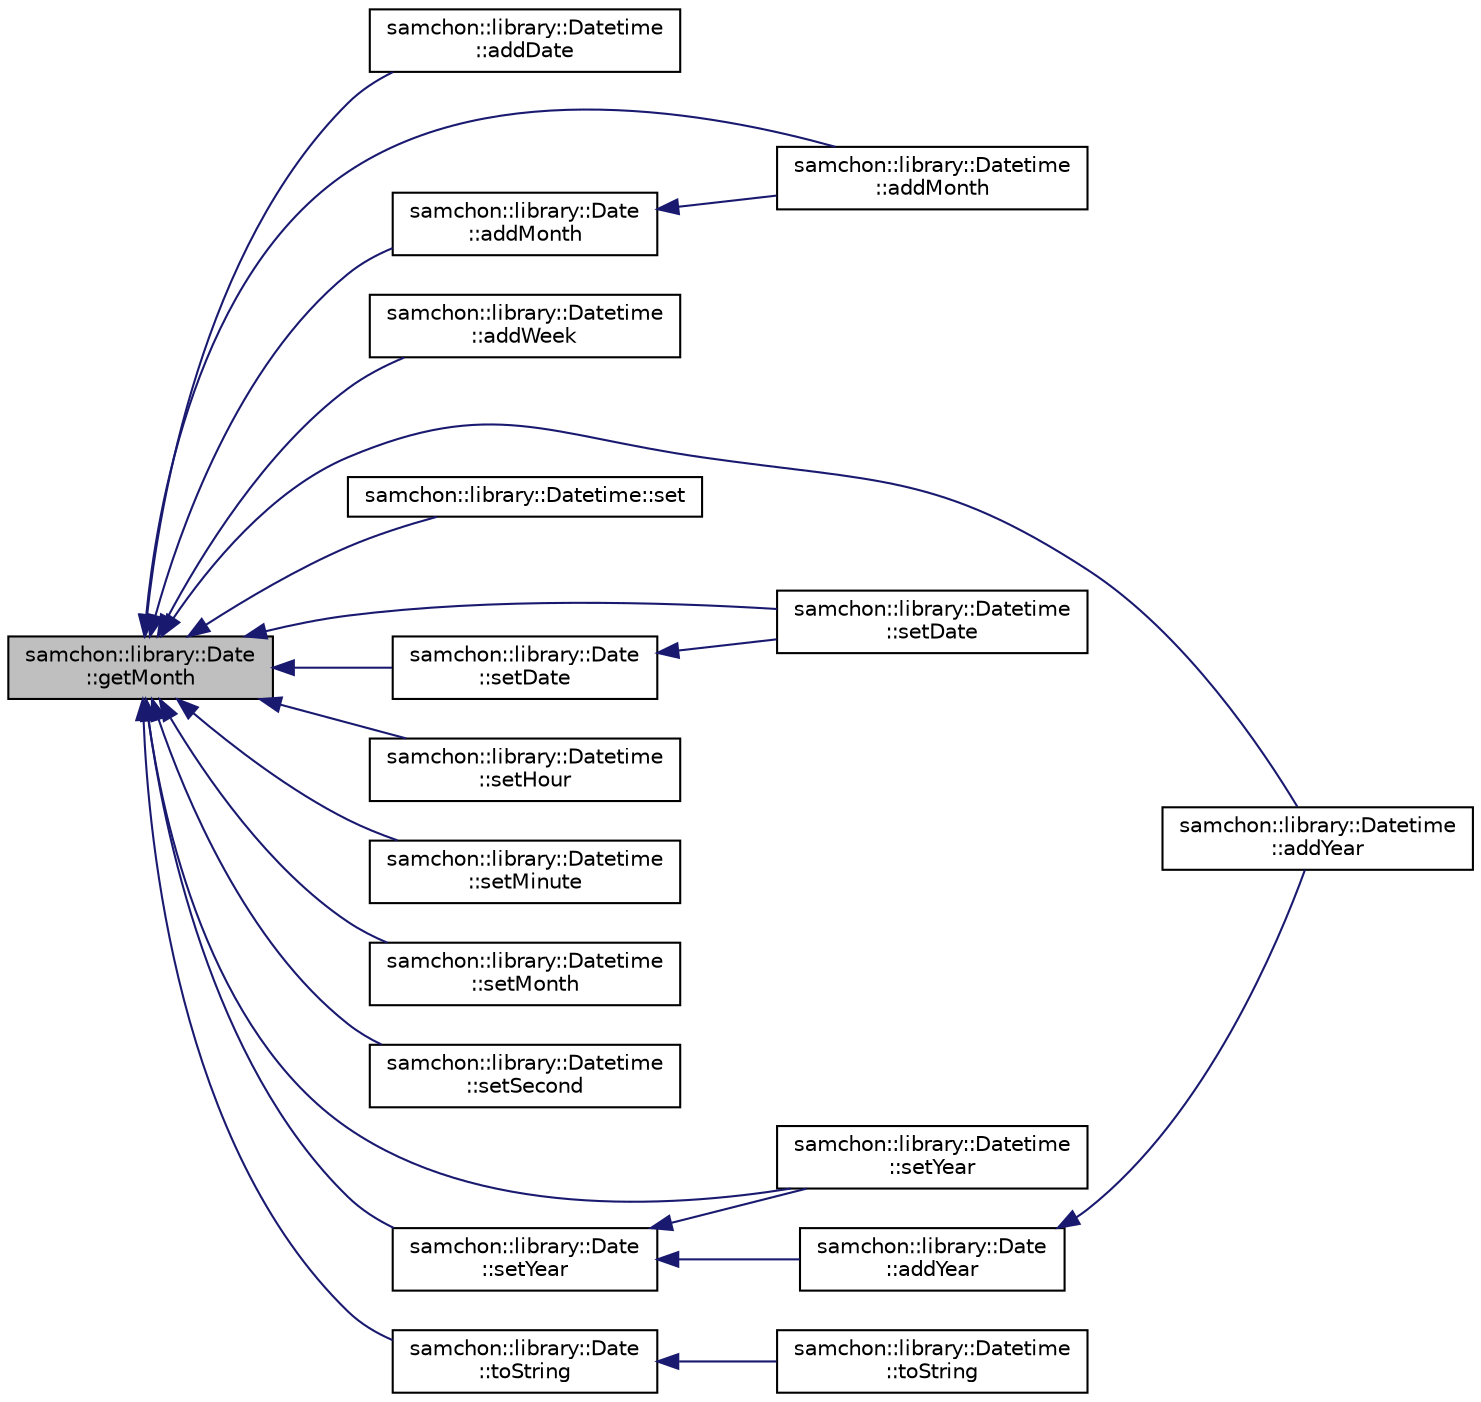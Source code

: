 digraph "samchon::library::Date::getMonth"
{
  edge [fontname="Helvetica",fontsize="10",labelfontname="Helvetica",labelfontsize="10"];
  node [fontname="Helvetica",fontsize="10",shape=record];
  rankdir="LR";
  Node1 [label="samchon::library::Date\l::getMonth",height=0.2,width=0.4,color="black", fillcolor="grey75", style="filled", fontcolor="black"];
  Node1 -> Node2 [dir="back",color="midnightblue",fontsize="10",style="solid",fontname="Helvetica"];
  Node2 [label="samchon::library::Datetime\l::addDate",height=0.2,width=0.4,color="black", fillcolor="white", style="filled",URL="$dd/de3/classsamchon_1_1library_1_1Datetime.html#a947d39c1f2a78d47a20b325b9e72f9b7",tooltip="Add days to the Date. "];
  Node1 -> Node3 [dir="back",color="midnightblue",fontsize="10",style="solid",fontname="Helvetica"];
  Node3 [label="samchon::library::Datetime\l::addMonth",height=0.2,width=0.4,color="black", fillcolor="white", style="filled",URL="$dd/de3/classsamchon_1_1library_1_1Datetime.html#a42d8e22c340261e1b73433041d16f398",tooltip="Add months to the Date. "];
  Node1 -> Node4 [dir="back",color="midnightblue",fontsize="10",style="solid",fontname="Helvetica"];
  Node4 [label="samchon::library::Date\l::addMonth",height=0.2,width=0.4,color="black", fillcolor="white", style="filled",URL="$da/d6b/classsamchon_1_1library_1_1Date.html#abac51856216fc59daeb680c3efcecbd7",tooltip="Add months to the Date. "];
  Node4 -> Node3 [dir="back",color="midnightblue",fontsize="10",style="solid",fontname="Helvetica"];
  Node1 -> Node5 [dir="back",color="midnightblue",fontsize="10",style="solid",fontname="Helvetica"];
  Node5 [label="samchon::library::Datetime\l::addWeek",height=0.2,width=0.4,color="black", fillcolor="white", style="filled",URL="$dd/de3/classsamchon_1_1library_1_1Datetime.html#a1383fd1b2065c2c8feb602e9bf2db330",tooltip="Add weeks to the Date. "];
  Node1 -> Node6 [dir="back",color="midnightblue",fontsize="10",style="solid",fontname="Helvetica"];
  Node6 [label="samchon::library::Datetime\l::addYear",height=0.2,width=0.4,color="black", fillcolor="white", style="filled",URL="$dd/de3/classsamchon_1_1library_1_1Datetime.html#a0e548f61cf3731713bfcd711b50ab477",tooltip="Add years to the Date. "];
  Node1 -> Node7 [dir="back",color="midnightblue",fontsize="10",style="solid",fontname="Helvetica"];
  Node7 [label="samchon::library::Datetime::set",height=0.2,width=0.4,color="black", fillcolor="white", style="filled",URL="$dd/de3/classsamchon_1_1library_1_1Datetime.html#ad04cea1a6dc17367be280f86416f57e4",tooltip="deque by weak_string "];
  Node1 -> Node8 [dir="back",color="midnightblue",fontsize="10",style="solid",fontname="Helvetica"];
  Node8 [label="samchon::library::Datetime\l::setDate",height=0.2,width=0.4,color="black", fillcolor="white", style="filled",URL="$dd/de3/classsamchon_1_1library_1_1Datetime.html#a65a4339e250df90a7469382ea77fe465"];
  Node1 -> Node9 [dir="back",color="midnightblue",fontsize="10",style="solid",fontname="Helvetica"];
  Node9 [label="samchon::library::Date\l::setDate",height=0.2,width=0.4,color="black", fillcolor="white", style="filled",URL="$da/d6b/classsamchon_1_1library_1_1Date.html#a79193e0b97731151fc5e3047b8404281"];
  Node9 -> Node8 [dir="back",color="midnightblue",fontsize="10",style="solid",fontname="Helvetica"];
  Node1 -> Node10 [dir="back",color="midnightblue",fontsize="10",style="solid",fontname="Helvetica"];
  Node10 [label="samchon::library::Datetime\l::setHour",height=0.2,width=0.4,color="black", fillcolor="white", style="filled",URL="$dd/de3/classsamchon_1_1library_1_1Datetime.html#aabcbb23e6bd7d65ce9227d067d943d9b",tooltip="Set hour. "];
  Node1 -> Node11 [dir="back",color="midnightblue",fontsize="10",style="solid",fontname="Helvetica"];
  Node11 [label="samchon::library::Datetime\l::setMinute",height=0.2,width=0.4,color="black", fillcolor="white", style="filled",URL="$dd/de3/classsamchon_1_1library_1_1Datetime.html#aa88ddd4dfd9bc39eb6e4a2caad93c846",tooltip="Set minute. "];
  Node1 -> Node12 [dir="back",color="midnightblue",fontsize="10",style="solid",fontname="Helvetica"];
  Node12 [label="samchon::library::Datetime\l::setMonth",height=0.2,width=0.4,color="black", fillcolor="white", style="filled",URL="$dd/de3/classsamchon_1_1library_1_1Datetime.html#a33234af1ab3686d0149dd86b9611e89c",tooltip="Set month of the Date. "];
  Node1 -> Node13 [dir="back",color="midnightblue",fontsize="10",style="solid",fontname="Helvetica"];
  Node13 [label="samchon::library::Datetime\l::setSecond",height=0.2,width=0.4,color="black", fillcolor="white", style="filled",URL="$dd/de3/classsamchon_1_1library_1_1Datetime.html#abba0b6ed1a2daffa98a58cf9211d8637",tooltip="Set hour. "];
  Node1 -> Node14 [dir="back",color="midnightblue",fontsize="10",style="solid",fontname="Helvetica"];
  Node14 [label="samchon::library::Datetime\l::setYear",height=0.2,width=0.4,color="black", fillcolor="white", style="filled",URL="$dd/de3/classsamchon_1_1library_1_1Datetime.html#a3199952b958e9eb531d14e28de1e72ae",tooltip="Set year of the Date. "];
  Node1 -> Node15 [dir="back",color="midnightblue",fontsize="10",style="solid",fontname="Helvetica"];
  Node15 [label="samchon::library::Date\l::setYear",height=0.2,width=0.4,color="black", fillcolor="white", style="filled",URL="$da/d6b/classsamchon_1_1library_1_1Date.html#a1b78f77ac9b23cb82f996732b722dd6c",tooltip="Set year of the Date. "];
  Node15 -> Node16 [dir="back",color="midnightblue",fontsize="10",style="solid",fontname="Helvetica"];
  Node16 [label="samchon::library::Date\l::addYear",height=0.2,width=0.4,color="black", fillcolor="white", style="filled",URL="$da/d6b/classsamchon_1_1library_1_1Date.html#a0894007b315e39cce45307d537783a26",tooltip="Add years to the Date. "];
  Node16 -> Node6 [dir="back",color="midnightblue",fontsize="10",style="solid",fontname="Helvetica"];
  Node15 -> Node14 [dir="back",color="midnightblue",fontsize="10",style="solid",fontname="Helvetica"];
  Node1 -> Node17 [dir="back",color="midnightblue",fontsize="10",style="solid",fontname="Helvetica"];
  Node17 [label="samchon::library::Date\l::toString",height=0.2,width=0.4,color="black", fillcolor="white", style="filled",URL="$da/d6b/classsamchon_1_1library_1_1Date.html#ad0b42f16a7cbcffdc12fcc5033d8d53d",tooltip="Converts the Date to std::string. "];
  Node17 -> Node18 [dir="back",color="midnightblue",fontsize="10",style="solid",fontname="Helvetica"];
  Node18 [label="samchon::library::Datetime\l::toString",height=0.2,width=0.4,color="black", fillcolor="white", style="filled",URL="$dd/de3/classsamchon_1_1library_1_1Datetime.html#a83de98aa98aa46fede4d7ca6dd8b9ec0",tooltip="Converts the Datetime to std::string. "];
}
